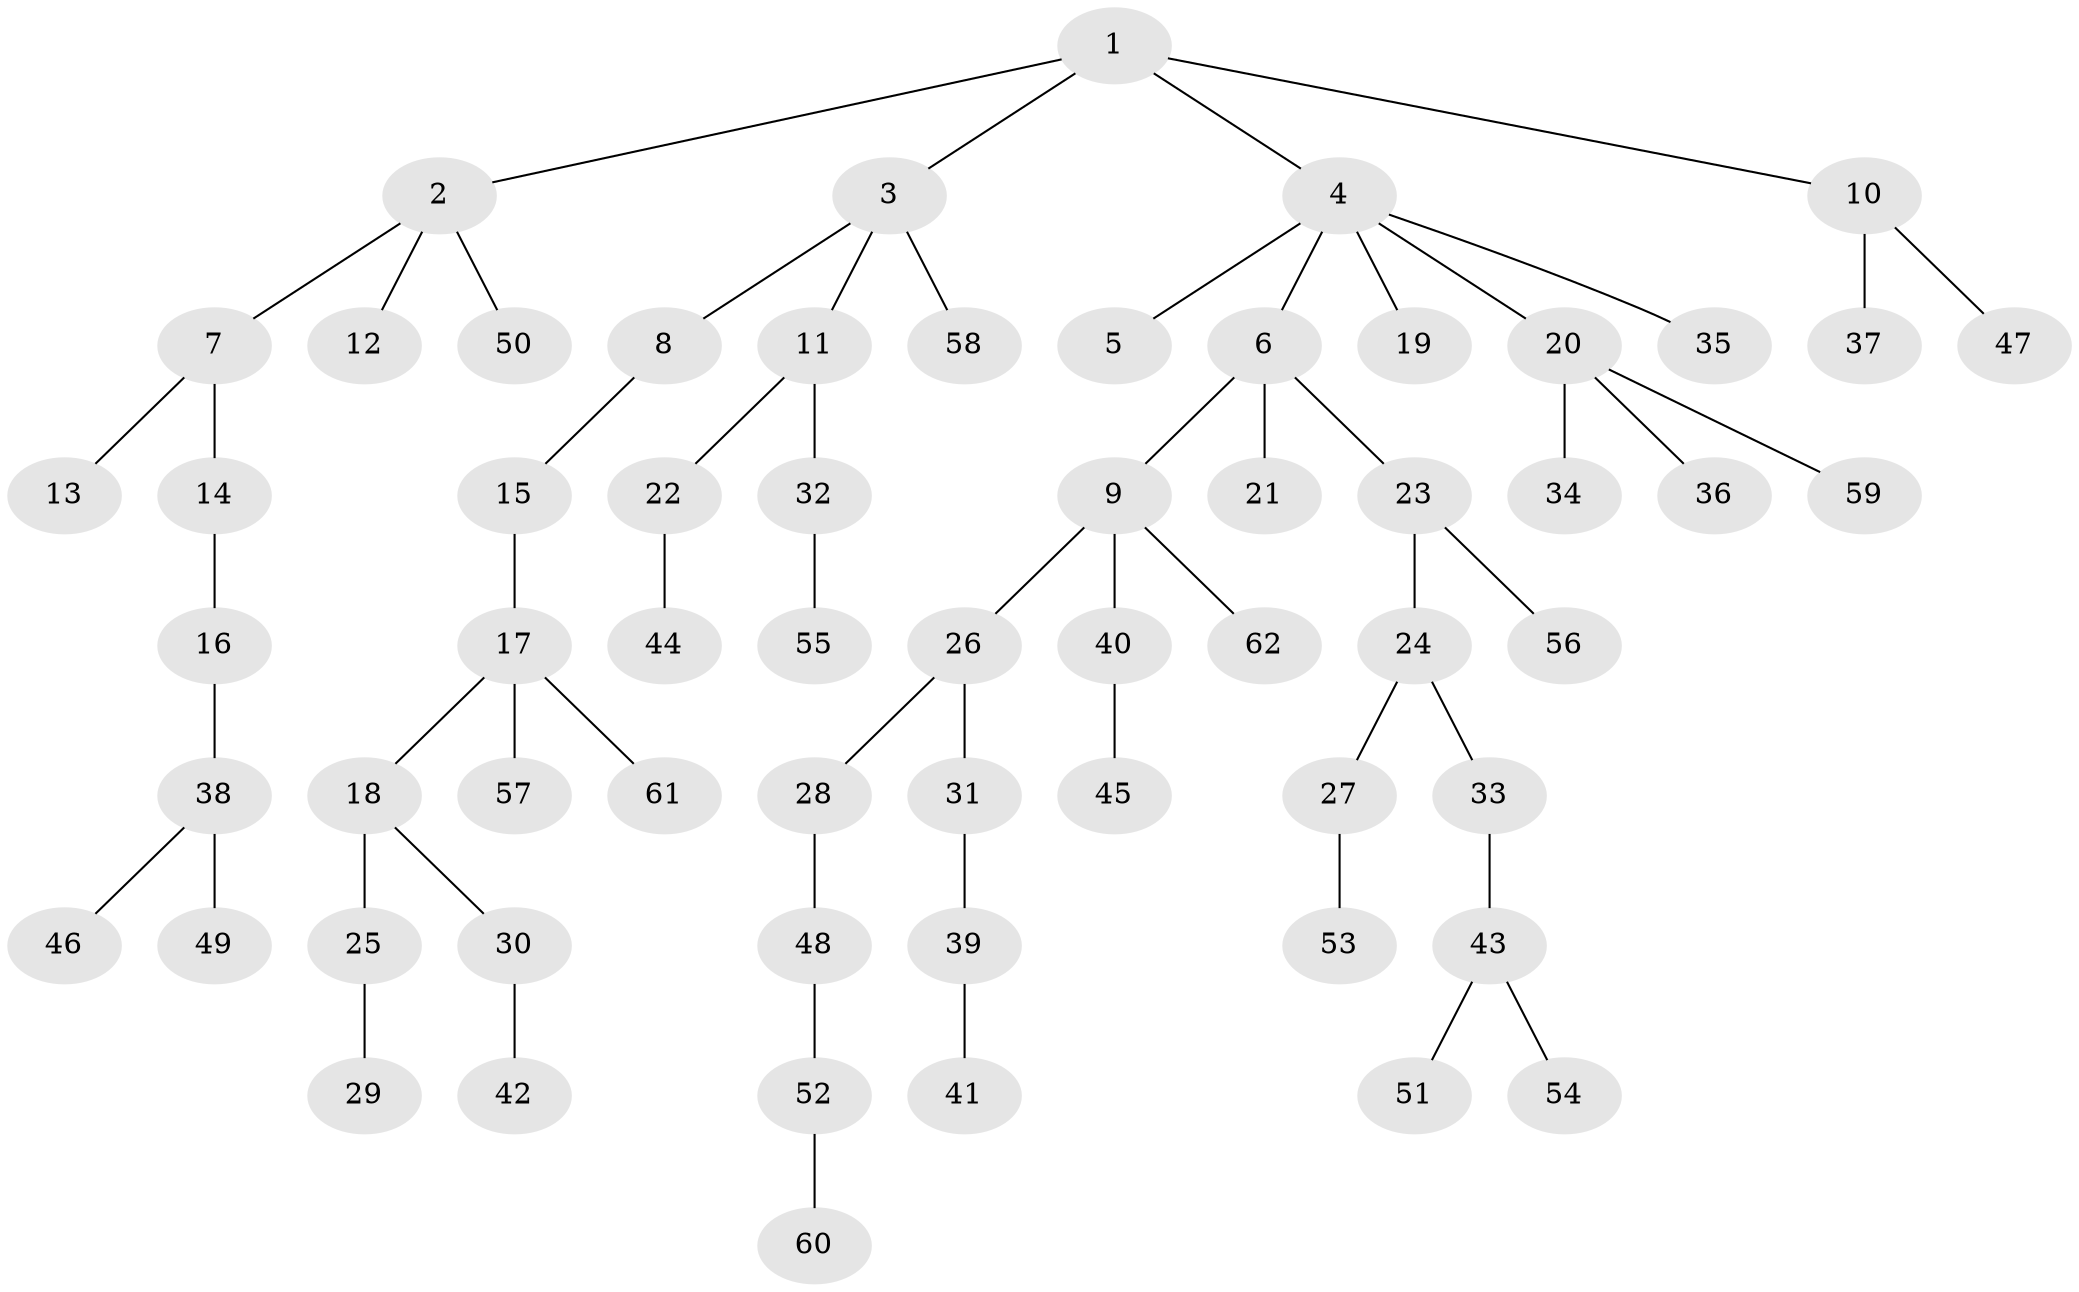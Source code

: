 // Generated by graph-tools (version 1.1) at 2025/02/03/09/25 03:02:16]
// undirected, 62 vertices, 61 edges
graph export_dot {
graph [start="1"]
  node [color=gray90,style=filled];
  1;
  2;
  3;
  4;
  5;
  6;
  7;
  8;
  9;
  10;
  11;
  12;
  13;
  14;
  15;
  16;
  17;
  18;
  19;
  20;
  21;
  22;
  23;
  24;
  25;
  26;
  27;
  28;
  29;
  30;
  31;
  32;
  33;
  34;
  35;
  36;
  37;
  38;
  39;
  40;
  41;
  42;
  43;
  44;
  45;
  46;
  47;
  48;
  49;
  50;
  51;
  52;
  53;
  54;
  55;
  56;
  57;
  58;
  59;
  60;
  61;
  62;
  1 -- 2;
  1 -- 3;
  1 -- 4;
  1 -- 10;
  2 -- 7;
  2 -- 12;
  2 -- 50;
  3 -- 8;
  3 -- 11;
  3 -- 58;
  4 -- 5;
  4 -- 6;
  4 -- 19;
  4 -- 20;
  4 -- 35;
  6 -- 9;
  6 -- 21;
  6 -- 23;
  7 -- 13;
  7 -- 14;
  8 -- 15;
  9 -- 26;
  9 -- 40;
  9 -- 62;
  10 -- 37;
  10 -- 47;
  11 -- 22;
  11 -- 32;
  14 -- 16;
  15 -- 17;
  16 -- 38;
  17 -- 18;
  17 -- 57;
  17 -- 61;
  18 -- 25;
  18 -- 30;
  20 -- 34;
  20 -- 36;
  20 -- 59;
  22 -- 44;
  23 -- 24;
  23 -- 56;
  24 -- 27;
  24 -- 33;
  25 -- 29;
  26 -- 28;
  26 -- 31;
  27 -- 53;
  28 -- 48;
  30 -- 42;
  31 -- 39;
  32 -- 55;
  33 -- 43;
  38 -- 46;
  38 -- 49;
  39 -- 41;
  40 -- 45;
  43 -- 51;
  43 -- 54;
  48 -- 52;
  52 -- 60;
}
